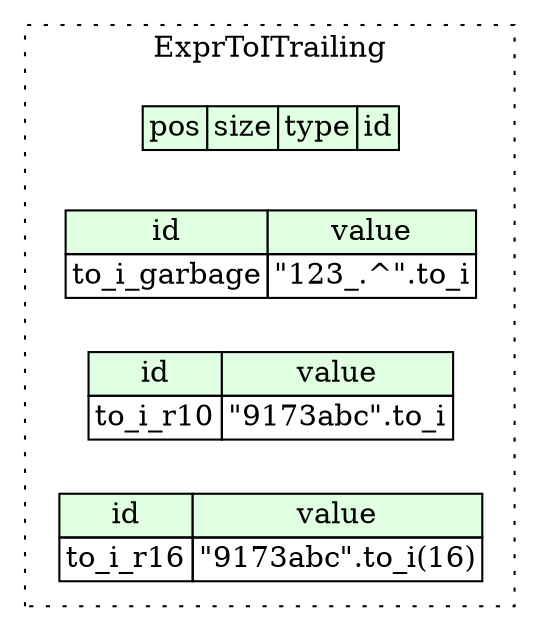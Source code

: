 digraph {
	rankdir=LR;
	node [shape=plaintext];
	subgraph cluster__expr_to_i_trailing {
		label="ExprToITrailing";
		graph[style=dotted];

		expr_to_i_trailing__seq [label=<<TABLE BORDER="0" CELLBORDER="1" CELLSPACING="0">
			<TR><TD BGCOLOR="#E0FFE0">pos</TD><TD BGCOLOR="#E0FFE0">size</TD><TD BGCOLOR="#E0FFE0">type</TD><TD BGCOLOR="#E0FFE0">id</TD></TR>
		</TABLE>>];
		expr_to_i_trailing__inst__to_i_garbage [label=<<TABLE BORDER="0" CELLBORDER="1" CELLSPACING="0">
			<TR><TD BGCOLOR="#E0FFE0">id</TD><TD BGCOLOR="#E0FFE0">value</TD></TR>
			<TR><TD>to_i_garbage</TD><TD>&quot;123_.^&quot;.to_i</TD></TR>
		</TABLE>>];
		expr_to_i_trailing__inst__to_i_r10 [label=<<TABLE BORDER="0" CELLBORDER="1" CELLSPACING="0">
			<TR><TD BGCOLOR="#E0FFE0">id</TD><TD BGCOLOR="#E0FFE0">value</TD></TR>
			<TR><TD>to_i_r10</TD><TD>&quot;9173abc&quot;.to_i</TD></TR>
		</TABLE>>];
		expr_to_i_trailing__inst__to_i_r16 [label=<<TABLE BORDER="0" CELLBORDER="1" CELLSPACING="0">
			<TR><TD BGCOLOR="#E0FFE0">id</TD><TD BGCOLOR="#E0FFE0">value</TD></TR>
			<TR><TD>to_i_r16</TD><TD>&quot;9173abc&quot;.to_i(16)</TD></TR>
		</TABLE>>];
	}
}

